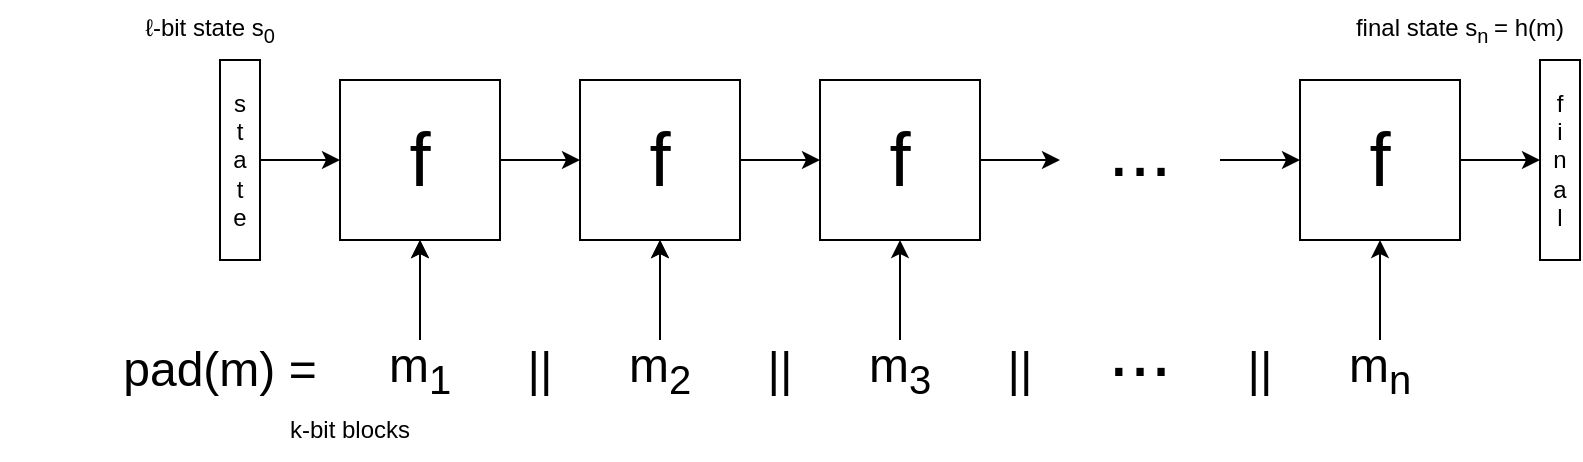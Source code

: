 <mxfile version="23.1.1" type="device">
  <diagram name="Page-1" id="SEn7KszP2j8_uQ7gbDBw">
    <mxGraphModel dx="1498" dy="662" grid="1" gridSize="10" guides="1" tooltips="1" connect="1" arrows="1" fold="1" page="1" pageScale="1" pageWidth="850" pageHeight="1100" math="0" shadow="0">
      <root>
        <mxCell id="0" />
        <mxCell id="1" parent="0" />
        <mxCell id="3n6C1vs2EIXXNCvUCeNO-1" value="&lt;font style=&quot;font-size: 38px;&quot;&gt;f&lt;/font&gt;" style="rounded=0;whiteSpace=wrap;html=1;" vertex="1" parent="1">
          <mxGeometry x="160" y="200" width="80" height="80" as="geometry" />
        </mxCell>
        <mxCell id="3n6C1vs2EIXXNCvUCeNO-2" value="&lt;font style=&quot;font-size: 38px;&quot;&gt;f&lt;/font&gt;" style="rounded=0;whiteSpace=wrap;html=1;" vertex="1" parent="1">
          <mxGeometry x="280" y="200" width="80" height="80" as="geometry" />
        </mxCell>
        <mxCell id="3n6C1vs2EIXXNCvUCeNO-3" value="&lt;font style=&quot;font-size: 38px;&quot;&gt;f&lt;/font&gt;" style="rounded=0;whiteSpace=wrap;html=1;" vertex="1" parent="1">
          <mxGeometry x="400" y="200" width="80" height="80" as="geometry" />
        </mxCell>
        <mxCell id="3n6C1vs2EIXXNCvUCeNO-4" value="&lt;font style=&quot;font-size: 38px;&quot;&gt;f&lt;/font&gt;" style="rounded=0;whiteSpace=wrap;html=1;" vertex="1" parent="1">
          <mxGeometry x="640" y="200" width="80" height="80" as="geometry" />
        </mxCell>
        <mxCell id="3n6C1vs2EIXXNCvUCeNO-5" value="&lt;div align=&quot;center&quot;&gt;s&lt;/div&gt;&lt;div align=&quot;center&quot;&gt;t&lt;/div&gt;&lt;div align=&quot;center&quot;&gt;a&lt;/div&gt;&lt;div align=&quot;center&quot;&gt;t&lt;/div&gt;&lt;div align=&quot;center&quot;&gt;e&lt;br&gt;&lt;/div&gt;" style="rounded=0;whiteSpace=wrap;html=1;align=center;" vertex="1" parent="1">
          <mxGeometry x="100" y="190" width="20" height="100" as="geometry" />
        </mxCell>
        <mxCell id="3n6C1vs2EIXXNCvUCeNO-6" value="" style="endArrow=classic;html=1;rounded=0;exitX=1;exitY=0.5;exitDx=0;exitDy=0;entryX=0;entryY=0.5;entryDx=0;entryDy=0;" edge="1" parent="1" source="3n6C1vs2EIXXNCvUCeNO-5" target="3n6C1vs2EIXXNCvUCeNO-1">
          <mxGeometry width="50" height="50" relative="1" as="geometry">
            <mxPoint x="260" y="370" as="sourcePoint" />
            <mxPoint x="310" y="320" as="targetPoint" />
          </mxGeometry>
        </mxCell>
        <mxCell id="3n6C1vs2EIXXNCvUCeNO-7" value="" style="endArrow=classic;html=1;rounded=0;exitX=1;exitY=0.5;exitDx=0;exitDy=0;entryX=0;entryY=0.5;entryDx=0;entryDy=0;" edge="1" parent="1" source="3n6C1vs2EIXXNCvUCeNO-1" target="3n6C1vs2EIXXNCvUCeNO-2">
          <mxGeometry width="50" height="50" relative="1" as="geometry">
            <mxPoint x="130" y="250" as="sourcePoint" />
            <mxPoint x="170" y="250" as="targetPoint" />
          </mxGeometry>
        </mxCell>
        <mxCell id="3n6C1vs2EIXXNCvUCeNO-8" value="" style="endArrow=classic;html=1;rounded=0;exitX=1;exitY=0.5;exitDx=0;exitDy=0;entryX=0;entryY=0.5;entryDx=0;entryDy=0;" edge="1" parent="1" source="3n6C1vs2EIXXNCvUCeNO-2" target="3n6C1vs2EIXXNCvUCeNO-3">
          <mxGeometry width="50" height="50" relative="1" as="geometry">
            <mxPoint x="140" y="260" as="sourcePoint" />
            <mxPoint x="180" y="260" as="targetPoint" />
          </mxGeometry>
        </mxCell>
        <mxCell id="3n6C1vs2EIXXNCvUCeNO-9" value="" style="endArrow=classic;html=1;rounded=0;exitX=1;exitY=0.5;exitDx=0;exitDy=0;" edge="1" parent="1" source="3n6C1vs2EIXXNCvUCeNO-3">
          <mxGeometry width="50" height="50" relative="1" as="geometry">
            <mxPoint x="150" y="270" as="sourcePoint" />
            <mxPoint x="520" y="240" as="targetPoint" />
          </mxGeometry>
        </mxCell>
        <mxCell id="3n6C1vs2EIXXNCvUCeNO-10" value="" style="endArrow=classic;html=1;rounded=0;entryX=0;entryY=0.5;entryDx=0;entryDy=0;" edge="1" parent="1" target="3n6C1vs2EIXXNCvUCeNO-4">
          <mxGeometry width="50" height="50" relative="1" as="geometry">
            <mxPoint x="600" y="240" as="sourcePoint" />
            <mxPoint x="240" y="280" as="targetPoint" />
          </mxGeometry>
        </mxCell>
        <mxCell id="3n6C1vs2EIXXNCvUCeNO-11" value="&lt;font style=&quot;font-size: 38px;&quot;&gt;...&lt;/font&gt;" style="text;html=1;strokeColor=none;fillColor=none;align=center;verticalAlign=middle;whiteSpace=wrap;rounded=0;" vertex="1" parent="1">
          <mxGeometry x="530" y="220" width="60" height="30" as="geometry" />
        </mxCell>
        <mxCell id="3n6C1vs2EIXXNCvUCeNO-12" value="&lt;font style=&quot;font-size: 24px;&quot;&gt;pad(m) = &lt;/font&gt;" style="text;html=1;strokeColor=none;fillColor=none;align=center;verticalAlign=middle;whiteSpace=wrap;rounded=0;" vertex="1" parent="1">
          <mxGeometry x="-10" y="330" width="220" height="30" as="geometry" />
        </mxCell>
        <mxCell id="3n6C1vs2EIXXNCvUCeNO-30" value="" style="edgeStyle=orthogonalEdgeStyle;rounded=0;orthogonalLoop=1;jettySize=auto;html=1;" edge="1" parent="1" source="3n6C1vs2EIXXNCvUCeNO-13" target="3n6C1vs2EIXXNCvUCeNO-1">
          <mxGeometry relative="1" as="geometry" />
        </mxCell>
        <mxCell id="3n6C1vs2EIXXNCvUCeNO-13" value="&lt;font style=&quot;font-size: 24px;&quot;&gt;m&lt;sub&gt;1&lt;/sub&gt;&lt;/font&gt;" style="text;html=1;strokeColor=none;fillColor=none;align=center;verticalAlign=middle;whiteSpace=wrap;rounded=0;" vertex="1" parent="1">
          <mxGeometry x="170" y="330" width="60" height="30" as="geometry" />
        </mxCell>
        <mxCell id="3n6C1vs2EIXXNCvUCeNO-29" value="" style="edgeStyle=orthogonalEdgeStyle;rounded=0;orthogonalLoop=1;jettySize=auto;html=1;" edge="1" parent="1" source="3n6C1vs2EIXXNCvUCeNO-14" target="3n6C1vs2EIXXNCvUCeNO-2">
          <mxGeometry relative="1" as="geometry" />
        </mxCell>
        <mxCell id="3n6C1vs2EIXXNCvUCeNO-14" value="&lt;font style=&quot;font-size: 24px;&quot;&gt;m&lt;sub&gt;2&lt;/sub&gt;&lt;/font&gt;" style="text;html=1;strokeColor=none;fillColor=none;align=center;verticalAlign=middle;whiteSpace=wrap;rounded=0;" vertex="1" parent="1">
          <mxGeometry x="290" y="330" width="60" height="30" as="geometry" />
        </mxCell>
        <mxCell id="3n6C1vs2EIXXNCvUCeNO-31" value="" style="edgeStyle=orthogonalEdgeStyle;rounded=0;orthogonalLoop=1;jettySize=auto;html=1;" edge="1" parent="1" source="3n6C1vs2EIXXNCvUCeNO-15" target="3n6C1vs2EIXXNCvUCeNO-3">
          <mxGeometry relative="1" as="geometry" />
        </mxCell>
        <mxCell id="3n6C1vs2EIXXNCvUCeNO-15" value="&lt;font style=&quot;font-size: 24px;&quot;&gt;m&lt;sub&gt;3&lt;/sub&gt;&lt;/font&gt;" style="text;html=1;strokeColor=none;fillColor=none;align=center;verticalAlign=middle;whiteSpace=wrap;rounded=0;" vertex="1" parent="1">
          <mxGeometry x="410" y="330" width="60" height="30" as="geometry" />
        </mxCell>
        <mxCell id="3n6C1vs2EIXXNCvUCeNO-32" value="" style="edgeStyle=orthogonalEdgeStyle;rounded=0;orthogonalLoop=1;jettySize=auto;html=1;" edge="1" parent="1" source="3n6C1vs2EIXXNCvUCeNO-16" target="3n6C1vs2EIXXNCvUCeNO-4">
          <mxGeometry relative="1" as="geometry" />
        </mxCell>
        <mxCell id="3n6C1vs2EIXXNCvUCeNO-16" value="&lt;font style=&quot;font-size: 24px;&quot;&gt;m&lt;sub&gt;n&lt;/sub&gt;&lt;/font&gt;" style="text;html=1;strokeColor=none;fillColor=none;align=center;verticalAlign=middle;whiteSpace=wrap;rounded=0;" vertex="1" parent="1">
          <mxGeometry x="650" y="330" width="60" height="30" as="geometry" />
        </mxCell>
        <mxCell id="3n6C1vs2EIXXNCvUCeNO-17" value="&lt;font style=&quot;font-size: 24px;&quot;&gt;||&lt;/font&gt;" style="text;html=1;strokeColor=none;fillColor=none;align=center;verticalAlign=middle;whiteSpace=wrap;rounded=0;" vertex="1" parent="1">
          <mxGeometry x="230" y="330" width="60" height="30" as="geometry" />
        </mxCell>
        <mxCell id="3n6C1vs2EIXXNCvUCeNO-18" value="&lt;font style=&quot;font-size: 24px;&quot;&gt;||&lt;/font&gt;" style="text;html=1;strokeColor=none;fillColor=none;align=center;verticalAlign=middle;whiteSpace=wrap;rounded=0;" vertex="1" parent="1">
          <mxGeometry x="350" y="330" width="60" height="30" as="geometry" />
        </mxCell>
        <mxCell id="3n6C1vs2EIXXNCvUCeNO-19" value="&lt;font style=&quot;font-size: 24px;&quot;&gt;||&lt;/font&gt;" style="text;html=1;strokeColor=none;fillColor=none;align=center;verticalAlign=middle;whiteSpace=wrap;rounded=0;" vertex="1" parent="1">
          <mxGeometry x="470" y="330" width="60" height="30" as="geometry" />
        </mxCell>
        <mxCell id="3n6C1vs2EIXXNCvUCeNO-20" value="&lt;font style=&quot;font-size: 24px;&quot;&gt;||&lt;/font&gt;" style="text;html=1;strokeColor=none;fillColor=none;align=center;verticalAlign=middle;whiteSpace=wrap;rounded=0;" vertex="1" parent="1">
          <mxGeometry x="590" y="330" width="60" height="30" as="geometry" />
        </mxCell>
        <mxCell id="3n6C1vs2EIXXNCvUCeNO-21" value="&lt;font style=&quot;font-size: 38px;&quot;&gt;...&lt;/font&gt;" style="text;html=1;strokeColor=none;fillColor=none;align=center;verticalAlign=middle;whiteSpace=wrap;rounded=0;" vertex="1" parent="1">
          <mxGeometry x="530" y="320" width="60" height="30" as="geometry" />
        </mxCell>
        <mxCell id="3n6C1vs2EIXXNCvUCeNO-22" value="" style="endArrow=classic;html=1;rounded=0;entryX=0.5;entryY=1;entryDx=0;entryDy=0;" edge="1" parent="1" target="3n6C1vs2EIXXNCvUCeNO-1">
          <mxGeometry width="50" height="50" relative="1" as="geometry">
            <mxPoint x="200" y="320" as="sourcePoint" />
            <mxPoint x="280" y="300" as="targetPoint" />
          </mxGeometry>
        </mxCell>
        <mxCell id="3n6C1vs2EIXXNCvUCeNO-23" value="" style="endArrow=classic;html=1;rounded=0;entryX=0.5;entryY=1;entryDx=0;entryDy=0;" edge="1" parent="1" target="3n6C1vs2EIXXNCvUCeNO-2">
          <mxGeometry width="50" height="50" relative="1" as="geometry">
            <mxPoint x="320" y="320" as="sourcePoint" />
            <mxPoint x="210" y="290" as="targetPoint" />
          </mxGeometry>
        </mxCell>
        <mxCell id="3n6C1vs2EIXXNCvUCeNO-24" value="k-bit blocks" style="text;html=1;strokeColor=none;fillColor=none;align=center;verticalAlign=middle;whiteSpace=wrap;rounded=0;" vertex="1" parent="1">
          <mxGeometry x="120" y="360" width="90" height="30" as="geometry" />
        </mxCell>
        <mxCell id="3n6C1vs2EIXXNCvUCeNO-25" value="ℓ-bit state s&lt;sub&gt;0&lt;/sub&gt;" style="text;html=1;strokeColor=none;fillColor=none;align=center;verticalAlign=middle;whiteSpace=wrap;rounded=0;" vertex="1" parent="1">
          <mxGeometry x="60" y="160" width="70" height="30" as="geometry" />
        </mxCell>
        <mxCell id="3n6C1vs2EIXXNCvUCeNO-26" value="" style="endArrow=classic;html=1;rounded=0;exitX=1;exitY=0.5;exitDx=0;exitDy=0;" edge="1" parent="1" source="3n6C1vs2EIXXNCvUCeNO-4">
          <mxGeometry width="50" height="50" relative="1" as="geometry">
            <mxPoint x="610" y="350" as="sourcePoint" />
            <mxPoint x="760" y="240" as="targetPoint" />
          </mxGeometry>
        </mxCell>
        <mxCell id="3n6C1vs2EIXXNCvUCeNO-27" value="&lt;div&gt;f&lt;/div&gt;&lt;div&gt;i&lt;/div&gt;&lt;div&gt;n&lt;/div&gt;&lt;div&gt;a&lt;/div&gt;&lt;div&gt;l&lt;/div&gt;" style="rounded=0;whiteSpace=wrap;html=1;align=center;" vertex="1" parent="1">
          <mxGeometry x="760" y="190" width="20" height="100" as="geometry" />
        </mxCell>
        <mxCell id="3n6C1vs2EIXXNCvUCeNO-28" value="final state s&lt;sub&gt;n &lt;/sub&gt;= h(m)" style="text;html=1;strokeColor=none;fillColor=none;align=center;verticalAlign=middle;whiteSpace=wrap;rounded=0;" vertex="1" parent="1">
          <mxGeometry x="660" y="160" width="120" height="30" as="geometry" />
        </mxCell>
      </root>
    </mxGraphModel>
  </diagram>
</mxfile>
